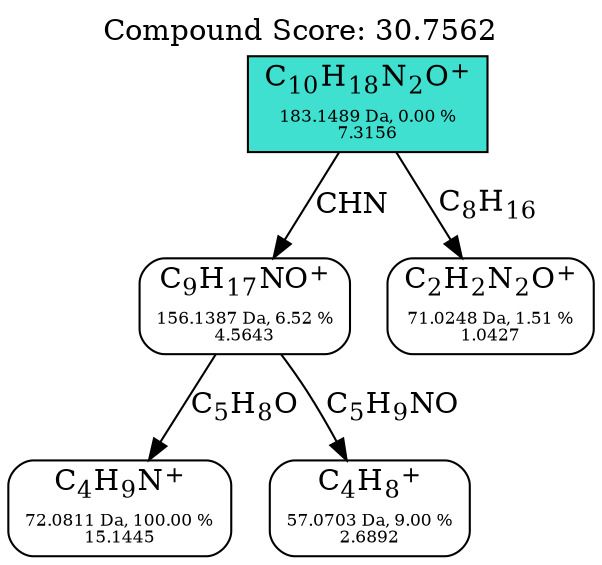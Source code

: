 strict digraph {
	node [shape=rect,style=rounded];
	labelloc="t";
	label="Compound Score: 30.7562";
	C10H19N2O [ fillcolor="#40e0d0" style=filled label=<C<SUB>10</SUB>H<SUB>18</SUB>N<SUB>2</SUB>O<SUP>+</SUP><FONT POINT-SIZE="8"><BR /> <BR />183.1489 Da, 0.00 %<BR />7.3156</FONT>>];
	C9H18NO [label=<C<SUB>9</SUB>H<SUB>17</SUB>NO<SUP>+</SUP><FONT POINT-SIZE="8"><BR /> <BR />156.1387 Da, 6.52 %<BR />4.5643</FONT>>];
	C4H10N [label=<C<SUB>4</SUB>H<SUB>9</SUB>N<SUP>+</SUP><FONT POINT-SIZE="8"><BR /> <BR />72.0811 Da, 100.00 %<BR />15.1445</FONT>>];
	C2H3N2O [label=<C<SUB>2</SUB>H<SUB>2</SUB>N<SUB>2</SUB>O<SUP>+</SUP><FONT POINT-SIZE="8"><BR /> <BR />71.0248 Da, 1.51 %<BR />1.0427</FONT>>];
	C4H9 [label=<C<SUB>4</SUB>H<SUB>8</SUB><SUP>+</SUP><FONT POINT-SIZE="8"><BR /> <BR />57.0703 Da, 9.00 %<BR />2.6892</FONT>>];

	C10H19N2O -> C9H18NO [label=<CHN>];
	C9H18NO -> C4H10N [label=<C<SUB>5</SUB>H<SUB>8</SUB>O>];
	C10H19N2O -> C2H3N2O [label=<C<SUB>8</SUB>H<SUB>16</SUB>>];
	C9H18NO -> C4H9 [label=<C<SUB>5</SUB>H<SUB>9</SUB>NO>];
}
